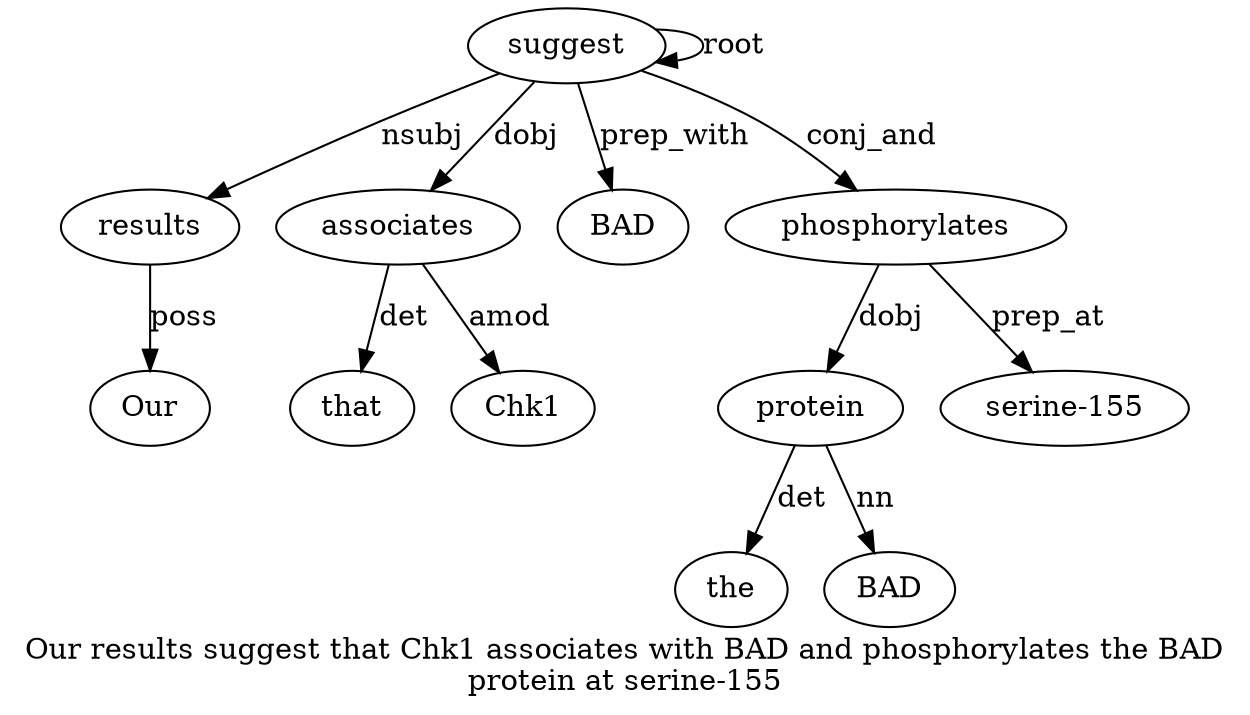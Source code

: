digraph "Our results suggest that Chk1 associates with BAD and phosphorylates the BAD protein at serine-155" {
label="Our results suggest that Chk1 associates with BAD and phosphorylates the BAD
protein at serine-155";
results2 [style=filled, fillcolor=white, label=results];
Our1 [style=filled, fillcolor=white, label=Our];
results2 -> Our1  [label=poss];
suggest3 [style=filled, fillcolor=white, label=suggest];
suggest3 -> results2  [label=nsubj];
suggest3 -> suggest3  [label=root];
associates6 [style=filled, fillcolor=white, label=associates];
that4 [style=filled, fillcolor=white, label=that];
associates6 -> that4  [label=det];
Chk15 [style=filled, fillcolor=white, label=Chk1];
associates6 -> Chk15  [label=amod];
suggest3 -> associates6  [label=dobj];
BAD8 [style=filled, fillcolor=white, label=BAD];
suggest3 -> BAD8  [label=prep_with];
phosphorylates10 [style=filled, fillcolor=white, label=phosphorylates];
suggest3 -> phosphorylates10  [label=conj_and];
protein13 [style=filled, fillcolor=white, label=protein];
the11 [style=filled, fillcolor=white, label=the];
protein13 -> the11  [label=det];
BAD12 [style=filled, fillcolor=white, label=BAD];
protein13 -> BAD12  [label=nn];
phosphorylates10 -> protein13  [label=dobj];
"serine-155" [style=filled, fillcolor=white, label="serine-155"];
phosphorylates10 -> "serine-155"  [label=prep_at];
}
